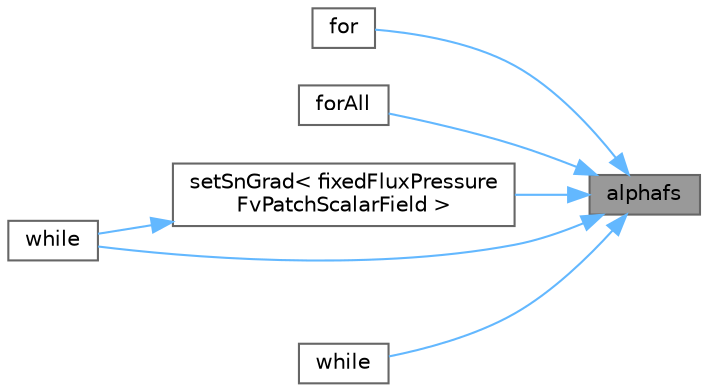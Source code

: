 digraph "alphafs"
{
 // LATEX_PDF_SIZE
  bgcolor="transparent";
  edge [fontname=Helvetica,fontsize=10,labelfontname=Helvetica,labelfontsize=10];
  node [fontname=Helvetica,fontsize=10,shape=box,height=0.2,width=0.4];
  rankdir="RL";
  Node1 [id="Node000001",label="alphafs",height=0.2,width=0.4,color="gray40", fillcolor="grey60", style="filled", fontcolor="black",tooltip=" "];
  Node1 -> Node2 [id="edge1_Node000001_Node000002",dir="back",color="steelblue1",style="solid",tooltip=" "];
  Node2 [id="Node000002",label="for",height=0.2,width=0.4,color="grey40", fillcolor="white", style="filled",URL="$multiphase_2multiphaseEulerFoam_2pEqn_8H.html#a1b6508c828cfeb178678bee76ee4695c",tooltip=" "];
  Node1 -> Node3 [id="edge2_Node000001_Node000003",dir="back",color="steelblue1",style="solid",tooltip=" "];
  Node3 [id="Node000003",label="forAll",height=0.2,width=0.4,color="grey40", fillcolor="white", style="filled",URL="$multiphase_2reactingMultiphaseEulerFoam_2pU_2pEqn_8H.html#a3a6dfa236873b1e0df07a723bccf5222",tooltip=" "];
  Node1 -> Node4 [id="edge3_Node000001_Node000004",dir="back",color="steelblue1",style="solid",tooltip=" "];
  Node4 [id="Node000004",label="setSnGrad\< fixedFluxPressure\lFvPatchScalarField \>",height=0.2,width=0.4,color="grey40", fillcolor="white", style="filled",URL="$multiphase_2multiphaseEulerFoam_2pEqn_8H.html#add739e63e9bb1ee51a911b63d0ae04de",tooltip=" "];
  Node4 -> Node5 [id="edge4_Node000004_Node000005",dir="back",color="steelblue1",style="solid",tooltip=" "];
  Node5 [id="Node000005",label="while",height=0.2,width=0.4,color="grey40", fillcolor="white", style="filled",URL="$multiphase_2reactingMultiphaseEulerFoam_2pU_2pEqn_8H.html#a0b9d5d8b1ecc0bf63b4c35f41598a500",tooltip=" "];
  Node1 -> Node5 [id="edge5_Node000001_Node000005",dir="back",color="steelblue1",style="solid",tooltip=" "];
  Node1 -> Node6 [id="edge6_Node000001_Node000006",dir="back",color="steelblue1",style="solid",tooltip=" "];
  Node6 [id="Node000006",label="while",height=0.2,width=0.4,color="grey40", fillcolor="white", style="filled",URL="$multiphase_2multiphaseEulerFoam_2pEqn_8H.html#ab13470e79e249d04c443bf59be9ff31d",tooltip=" "];
}
